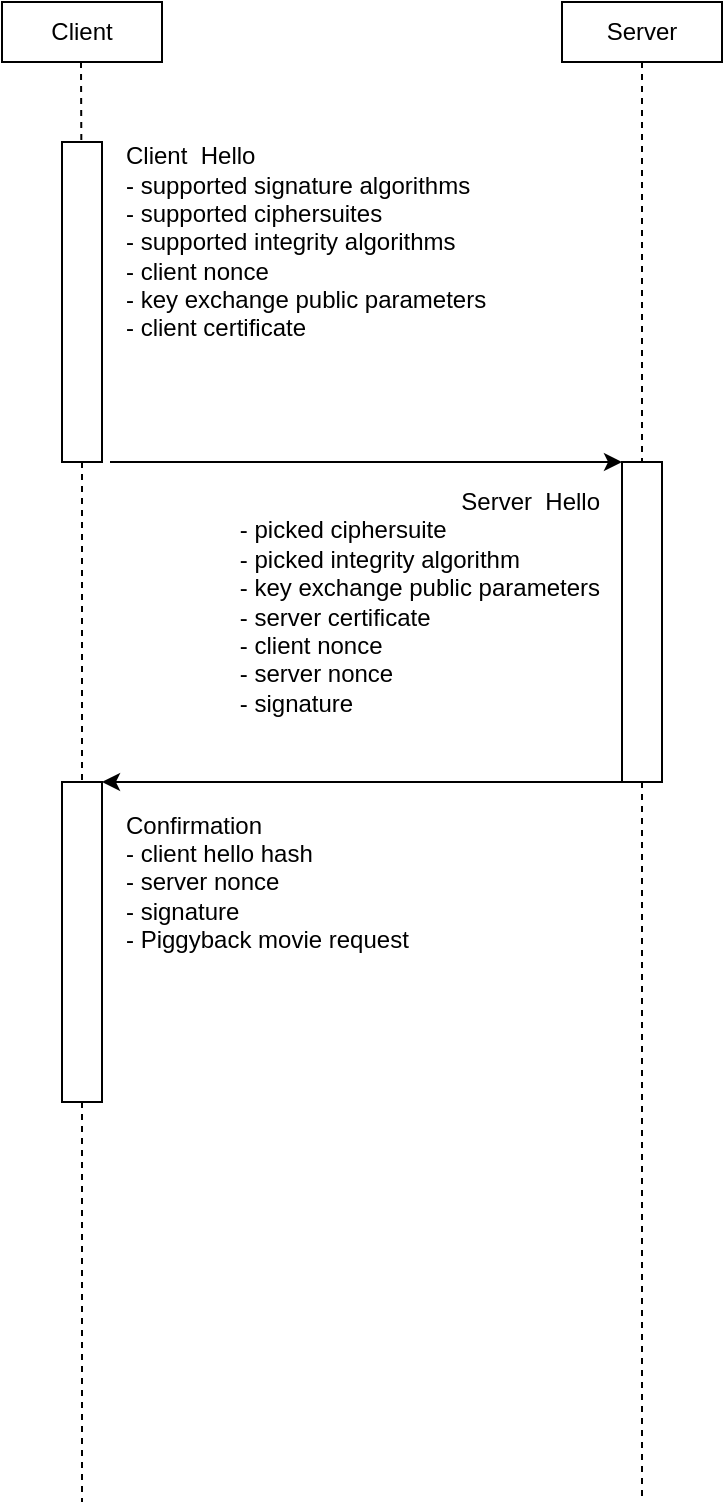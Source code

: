 <mxfile>
    <diagram id="7n2xeKF4dUaR-GLAP3Co" name="Page-1">
        <mxGraphModel dx="696" dy="454" grid="1" gridSize="10" guides="1" tooltips="1" connect="1" arrows="1" fold="1" page="1" pageScale="1" pageWidth="827" pageHeight="1169" math="0" shadow="0">
            <root>
                <mxCell id="0"/>
                <mxCell id="1" parent="0"/>
                <mxCell id="GbZSALnfd5X1hRz5yUHZ-2" value="Client" style="whiteSpace=wrap;html=1;" parent="1" vertex="1">
                    <mxGeometry x="240" y="130" width="80" height="30" as="geometry"/>
                </mxCell>
                <mxCell id="GbZSALnfd5X1hRz5yUHZ-4" style="edgeStyle=none;html=1;exitX=0.5;exitY=1;exitDx=0;exitDy=0;strokeColor=default;endArrow=none;endFill=0;dashed=1;startArrow=none;" parent="1" source="GbZSALnfd5X1hRz5yUHZ-8" edge="1">
                    <mxGeometry relative="1" as="geometry">
                        <mxPoint x="560" y="880" as="targetPoint"/>
                    </mxGeometry>
                </mxCell>
                <mxCell id="GbZSALnfd5X1hRz5yUHZ-3" value="Server" style="whiteSpace=wrap;html=1;" parent="1" vertex="1">
                    <mxGeometry x="520" y="130" width="80" height="30" as="geometry"/>
                </mxCell>
                <mxCell id="GbZSALnfd5X1hRz5yUHZ-5" style="edgeStyle=none;html=1;exitX=0.5;exitY=1;exitDx=0;exitDy=0;strokeColor=default;endArrow=none;endFill=0;dashed=1;startArrow=none;" parent="1" source="GbZSALnfd5X1hRz5yUHZ-13" edge="1">
                    <mxGeometry relative="1" as="geometry">
                        <mxPoint x="280" y="880" as="targetPoint"/>
                        <mxPoint x="279.5" y="160" as="sourcePoint"/>
                    </mxGeometry>
                </mxCell>
                <mxCell id="PYujzzyog8oo1uxzPza--4" value="" style="endArrow=classic;html=1;exitX=0.25;exitY=1;exitDx=0;exitDy=0;entryX=1;entryY=0;entryDx=0;entryDy=0;" parent="1" source="GbZSALnfd5X1hRz5yUHZ-8" target="GbZSALnfd5X1hRz5yUHZ-13" edge="1">
                    <mxGeometry width="50" height="50" relative="1" as="geometry">
                        <mxPoint x="540" y="520" as="sourcePoint"/>
                        <mxPoint x="471" y="520" as="targetPoint"/>
                    </mxGeometry>
                </mxCell>
                <mxCell id="PYujzzyog8oo1uxzPza--5" value="" style="endArrow=classic;html=1;entryX=0;entryY=0;entryDx=0;entryDy=0;" parent="1" target="GbZSALnfd5X1hRz5yUHZ-8" edge="1">
                    <mxGeometry width="50" height="50" relative="1" as="geometry">
                        <mxPoint x="294" y="360" as="sourcePoint"/>
                        <mxPoint x="534" y="450" as="targetPoint"/>
                    </mxGeometry>
                </mxCell>
                <mxCell id="GbZSALnfd5X1hRz5yUHZ-6" value="" style="whiteSpace=wrap;html=1;" parent="1" vertex="1">
                    <mxGeometry x="270" y="200" width="20" height="160" as="geometry"/>
                </mxCell>
                <mxCell id="GbZSALnfd5X1hRz5yUHZ-7" value="" style="edgeStyle=none;html=1;exitX=0.5;exitY=1;exitDx=0;exitDy=0;strokeColor=default;endArrow=none;endFill=0;dashed=1;" parent="1" target="GbZSALnfd5X1hRz5yUHZ-6" edge="1">
                    <mxGeometry relative="1" as="geometry">
                        <mxPoint x="279.5" y="572" as="targetPoint"/>
                        <mxPoint x="279.5" y="160" as="sourcePoint"/>
                    </mxGeometry>
                </mxCell>
                <mxCell id="GbZSALnfd5X1hRz5yUHZ-8" value="" style="whiteSpace=wrap;html=1;" parent="1" vertex="1">
                    <mxGeometry x="550" y="360" width="20" height="160" as="geometry"/>
                </mxCell>
                <mxCell id="GbZSALnfd5X1hRz5yUHZ-9" value="" style="edgeStyle=none;html=1;exitX=0.5;exitY=1;exitDx=0;exitDy=0;strokeColor=default;endArrow=none;endFill=0;dashed=1;" parent="1" source="GbZSALnfd5X1hRz5yUHZ-3" target="GbZSALnfd5X1hRz5yUHZ-8" edge="1">
                    <mxGeometry relative="1" as="geometry">
                        <mxPoint x="560" y="880" as="targetPoint"/>
                        <mxPoint x="560" y="160" as="sourcePoint"/>
                    </mxGeometry>
                </mxCell>
                <mxCell id="GbZSALnfd5X1hRz5yUHZ-10" value="Client&amp;nbsp; Hello&lt;br&gt;- supported signature algorithms&lt;br&gt;- supported ciphersuites&lt;br&gt;- supported integrity algorithms&lt;br&gt;- client nonce&lt;br&gt;- key exchange public parameters&lt;br&gt;- client certificate" style="text;html=1;align=left;verticalAlign=middle;resizable=0;points=[];autosize=1;strokeColor=none;fillColor=none;" parent="1" vertex="1">
                    <mxGeometry x="300" y="200" width="200" height="100" as="geometry"/>
                </mxCell>
                <mxCell id="GbZSALnfd5X1hRz5yUHZ-12" value="Server&amp;nbsp; Hello&lt;br&gt;&lt;div style=&quot;text-align: left&quot;&gt;&lt;span&gt;- picked ciphersuite&lt;/span&gt;&lt;br&gt;&lt;/div&gt;&lt;div style=&quot;text-align: left&quot;&gt;&lt;span&gt;- picked integrity algorithm&lt;/span&gt;&lt;/div&gt;&lt;div style=&quot;text-align: left&quot;&gt;&lt;span&gt;- key exchange public parameters&lt;/span&gt;&lt;/div&gt;&lt;div style=&quot;text-align: left&quot;&gt;&lt;span&gt;- server certificate&lt;/span&gt;&lt;/div&gt;&lt;div style=&quot;text-align: left&quot;&gt;- client nonce&lt;/div&gt;&lt;div style=&quot;text-align: left&quot;&gt;- server nonce&lt;/div&gt;&lt;div style=&quot;text-align: left&quot;&gt;&lt;span&gt;- signature&lt;/span&gt;&lt;/div&gt;" style="text;html=1;align=right;verticalAlign=middle;resizable=0;points=[];autosize=1;strokeColor=none;fillColor=none;" parent="1" vertex="1">
                    <mxGeometry x="340" y="370" width="200" height="120" as="geometry"/>
                </mxCell>
                <mxCell id="GbZSALnfd5X1hRz5yUHZ-13" value="" style="whiteSpace=wrap;html=1;" parent="1" vertex="1">
                    <mxGeometry x="270" y="520" width="20" height="160" as="geometry"/>
                </mxCell>
                <mxCell id="GbZSALnfd5X1hRz5yUHZ-14" value="" style="edgeStyle=none;html=1;exitX=0.5;exitY=1;exitDx=0;exitDy=0;strokeColor=default;endArrow=none;endFill=0;dashed=1;startArrow=none;" parent="1" source="GbZSALnfd5X1hRz5yUHZ-6" target="GbZSALnfd5X1hRz5yUHZ-13" edge="1">
                    <mxGeometry relative="1" as="geometry">
                        <mxPoint x="280" y="880" as="targetPoint"/>
                        <mxPoint x="280" y="360" as="sourcePoint"/>
                    </mxGeometry>
                </mxCell>
                <mxCell id="GbZSALnfd5X1hRz5yUHZ-15" value="Confirmation&lt;br&gt;- client hello hash&lt;br&gt;- server nonce&lt;br&gt;- signature&lt;br&gt;- Piggyback movie request" style="text;html=1;align=left;verticalAlign=middle;resizable=0;points=[];autosize=1;strokeColor=none;fillColor=none;" parent="1" vertex="1">
                    <mxGeometry x="300" y="530" width="160" height="80" as="geometry"/>
                </mxCell>
            </root>
        </mxGraphModel>
    </diagram>
</mxfile>